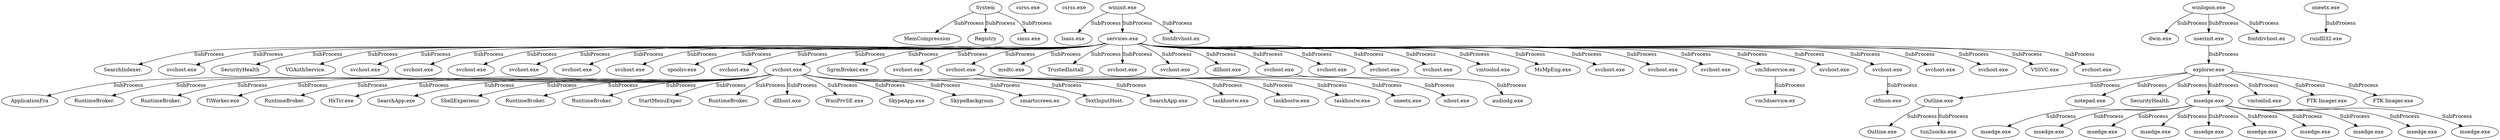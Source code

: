 digraph {
	4 [label=System]
	1280 [label=MemCompression]
	4 -> 1280 [label=SubProcess]
	108 [label=Registry]
	4 -> 108 [label=SubProcess]
	332 [label="smss.exe"]
	4 -> 332 [label=SubProcess]
	452 [label="csrss.exe"]
	528 [label="csrss.exe"]
	552 [label="wininit.exe"]
	696 [label="lsass.exe"]
	552 -> 696 [label=SubProcess]
	676 [label="services.exe"]
	552 -> 676 [label=SubProcess]
	4228 [label="SearchIndexer."]
	676 -> 4228 [label=SubProcess]
	8708 [label="svchost.exe"]
	676 -> 8708 [label=SubProcess]
	5136 [label=SecurityHealth]
	676 -> 5136 [label=SubProcess]
	2200 [label="VGAuthService."]
	676 -> 2200 [label=SubProcess]
	3608 [label="svchost.exe"]
	676 -> 3608 [label=SubProcess]
	2076 [label="svchost.exe"]
	676 -> 2076 [label=SubProcess]
	1448 [label="svchost.exe"]
	676 -> 1448 [label=SubProcess]
	1064 [label="svchost.exe"]
	676 -> 1064 [label=SubProcess]
	6696 [label="svchost.exe"]
	676 -> 6696 [label=SubProcess]
	1196 [label="svchost.exe"]
	676 -> 1196 [label=SubProcess]
	1840 [label="spoolsv.exe"]
	676 -> 1840 [label=SubProcess]
	952 [label="svchost.exe"]
	676 -> 952 [label=SubProcess]
	824 [label="svchost.exe"]
	676 -> 824 [label=SubProcess]
	7312 [label=ApplicationFra]
	824 -> 7312 [label=SubProcess]
	4116 [label="RuntimeBroker."]
	824 -> 4116 [label=SubProcess]
	5656 [label="RuntimeBroker."]
	824 -> 5656 [label=SubProcess]
	2332 [label="TiWorker.exe"]
	824 -> 2332 [label=SubProcess]
	7336 [label="RuntimeBroker."]
	824 -> 7336 [label=SubProcess]
	5808 [label="HxTsr.exe"]
	824 -> 5808 [label=SubProcess]
	7160 [label="SearchApp.exe"]
	824 -> 7160 [label=SubProcess]
	6076 [label=ShellExperienc]
	824 -> 6076 [label=SubProcess]
	5704 [label="RuntimeBroker."]
	824 -> 5704 [label=SubProcess]
	8264 [label="RuntimeBroker."]
	824 -> 8264 [label=SubProcess]
	3160 [label=StartMenuExper]
	824 -> 3160 [label=SubProcess]
	4448 [label="RuntimeBroker."]
	824 -> 4448 [label=SubProcess]
	1764 [label="dllhost.exe"]
	824 -> 1764 [label=SubProcess]
	3944 [label="WmiPrvSE.exe"]
	824 -> 3944 [label=SubProcess]
	6644 [label="SkypeApp.exe"]
	824 -> 6644 [label=SubProcess]
	372 [label=SkypeBackgroun]
	824 -> 372 [label=SubProcess]
	7540 [label="smartscreen.ex"]
	824 -> 7540 [label=SubProcess]
	8952 [label="TextInputHost."]
	824 -> 8952 [label=SubProcess]
	1916 [label="SearchApp.exe"]
	824 -> 1916 [label=SubProcess]
	6200 [label="SgrmBroker.exe"]
	676 -> 6200 [label=SubProcess]
	3004 [label="svchost.exe"]
	676 -> 3004 [label=SubProcess]
	448 [label="svchost.exe"]
	676 -> 448 [label=SubProcess]
	1600 [label="taskhostw.exe"]
	448 -> 1600 [label=SubProcess]
	6048 [label="taskhostw.exe"]
	448 -> 6048 [label=SubProcess]
	3876 [label="taskhostw.exe"]
	448 -> 3876 [label=SubProcess]
	5480 [label="oneetx.exe"]
	448 -> 5480 [label=SubProcess]
	1392 [label="sihost.exe"]
	448 -> 1392 [label=SubProcess]
	832 [label="msdtc.exe"]
	676 -> 832 [label=SubProcess]
	6596 [label=TrustedInstall]
	676 -> 6596 [label=SubProcess]
	5964 [label="svchost.exe"]
	676 -> 5964 [label=SubProcess]
	1232 [label="svchost.exe"]
	676 -> 1232 [label=SubProcess]
	3028 [label="dllhost.exe"]
	676 -> 3028 [label=SubProcess]
	1496 [label="svchost.exe"]
	676 -> 1496 [label=SubProcess]
	6324 [label="audiodg.exe"]
	1496 -> 6324 [label=SubProcess]
	1116 [label="svchost.exe"]
	676 -> 1116 [label=SubProcess]
	7772 [label="svchost.exe"]
	676 -> 7772 [label=SubProcess]
	1376 [label="svchost.exe"]
	676 -> 1376 [label=SubProcess]
	2144 [label="vmtoolsd.exe"]
	676 -> 2144 [label=SubProcess]
	1120 [label="MsMpEng.exe"]
	676 -> 1120 [label=SubProcess]
	1892 [label="svchost.exe"]
	676 -> 1892 [label=SubProcess]
	5476 [label="svchost.exe"]
	676 -> 5476 [label=SubProcess]
	2024 [label="svchost.exe"]
	676 -> 2024 [label=SubProcess]
	2152 [label="vm3dservice.ex"]
	676 -> 2152 [label=SubProcess]
	2404 [label="vm3dservice.ex"]
	2152 -> 2404 [label=SubProcess]
	1644 [label="svchost.exe"]
	676 -> 1644 [label=SubProcess]
	752 [label="svchost.exe"]
	676 -> 752 [label=SubProcess]
	3204 [label="ctfmon.exe"]
	752 -> 3204 [label=SubProcess]
	1012 [label="svchost.exe"]
	676 -> 1012 [label=SubProcess]
	1652 [label="svchost.exe"]
	676 -> 1652 [label=SubProcess]
	4340 [label="VSSVC.exe"]
	676 -> 4340 [label=SubProcess]
	2044 [label="svchost.exe"]
	676 -> 2044 [label=SubProcess]
	852 [label="fontdrvhost.ex"]
	552 -> 852 [label=SubProcess]
	588 [label="winlogon.exe"]
	1016 [label="dwm.exe"]
	588 -> 1016 [label=SubProcess]
	3556 [label="userinit.exe"]
	588 -> 3556 [label=SubProcess]
	3580 [label="explorer.exe"]
	3556 -> 3580 [label=SubProcess]
	6724 [label="Outline.exe"]
	3580 -> 6724 [label=SubProcess]
	4224 [label="Outline.exe"]
	6724 -> 4224 [label=SubProcess]
	4628 [label="tun2socks.exe"]
	6724 -> 4628 [label=SubProcess]
	5636 [label="notepad.exe"]
	3580 -> 5636 [label=SubProcess]
	464 [label=SecurityHealth]
	3580 -> 464 [label=SubProcess]
	5328 [label="msedge.exe"]
	3580 -> 5328 [label=SubProcess]
	4544 [label="msedge.exe"]
	5328 -> 4544 [label=SubProcess]
	8896 [label="msedge.exe"]
	5328 -> 8896 [label=SubProcess]
	5156 [label="msedge.exe"]
	5328 -> 5156 [label=SubProcess]
	7964 [label="msedge.exe"]
	5328 -> 7964 [label=SubProcess]
	4396 [label="msedge.exe"]
	5328 -> 4396 [label=SubProcess]
	6544 [label="msedge.exe"]
	5328 -> 6544 [label=SubProcess]
	2388 [label="msedge.exe"]
	5328 -> 2388 [label=SubProcess]
	6292 [label="msedge.exe"]
	5328 -> 6292 [label=SubProcess]
	1144 [label="msedge.exe"]
	5328 -> 1144 [label=SubProcess]
	5340 [label="msedge.exe"]
	5328 -> 5340 [label=SubProcess]
	3252 [label="vmtoolsd.exe"]
	3580 -> 3252 [label=SubProcess]
	2228 [label="FTK Imager.exe"]
	3580 -> 2228 [label=SubProcess]
	8920 [label="FTK Imager.exe"]
	3580 -> 8920 [label=SubProcess]
	860 [label="fontdrvhost.ex"]
	588 -> 860 [label=SubProcess]
	5896 [label="oneetx.exe"]
	7732 [label="rundll32.exe"]
	5896 -> 7732 [label=SubProcess]
}
